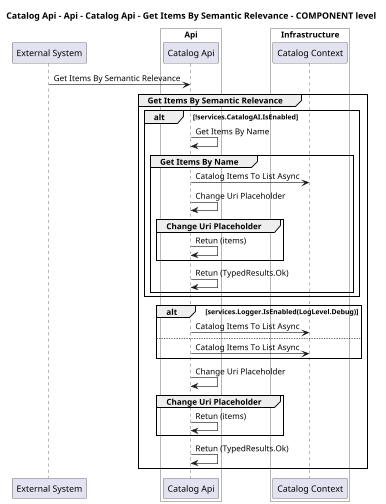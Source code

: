 @startuml
skinparam dpi 60

title Catalog Api - Api - Catalog Api - Get Items By Semantic Relevance - COMPONENT level

participant "External System" as C4InterFlow.SoftwareSystems.ExternalSystem

box "Catalog Api" #White

    
box "Api" #White

    participant "Catalog Api" as dotnet.eShop.Architecture.SoftwareSystems.CatalogApi.Containers.Api.Components.CatalogApi
end box

    
box "Infrastructure" #White

    participant "Catalog Context" as dotnet.eShop.Architecture.SoftwareSystems.CatalogApi.Containers.Infrastructure.Components.CatalogContext
end box

end box


C4InterFlow.SoftwareSystems.ExternalSystem -> dotnet.eShop.Architecture.SoftwareSystems.CatalogApi.Containers.Api.Components.CatalogApi : Get Items By Semantic Relevance
group Get Items By Semantic Relevance
alt !services.CatalogAI.IsEnabled
dotnet.eShop.Architecture.SoftwareSystems.CatalogApi.Containers.Api.Components.CatalogApi -> dotnet.eShop.Architecture.SoftwareSystems.CatalogApi.Containers.Api.Components.CatalogApi : Get Items By Name
group Get Items By Name
dotnet.eShop.Architecture.SoftwareSystems.CatalogApi.Containers.Api.Components.CatalogApi -> dotnet.eShop.Architecture.SoftwareSystems.CatalogApi.Containers.Infrastructure.Components.CatalogContext : Catalog Items To List Async
dotnet.eShop.Architecture.SoftwareSystems.CatalogApi.Containers.Api.Components.CatalogApi -> dotnet.eShop.Architecture.SoftwareSystems.CatalogApi.Containers.Api.Components.CatalogApi : Change Uri Placeholder
group Change Uri Placeholder
dotnet.eShop.Architecture.SoftwareSystems.CatalogApi.Containers.Api.Components.CatalogApi -> dotnet.eShop.Architecture.SoftwareSystems.CatalogApi.Containers.Api.Components.CatalogApi : Retun (items)
end
dotnet.eShop.Architecture.SoftwareSystems.CatalogApi.Containers.Api.Components.CatalogApi -> dotnet.eShop.Architecture.SoftwareSystems.CatalogApi.Containers.Api.Components.CatalogApi : Retun (TypedResults.Ok)
end
end
alt services.Logger.IsEnabled(LogLevel.Debug)
dotnet.eShop.Architecture.SoftwareSystems.CatalogApi.Containers.Api.Components.CatalogApi -> dotnet.eShop.Architecture.SoftwareSystems.CatalogApi.Containers.Infrastructure.Components.CatalogContext : Catalog Items To List Async
else 
dotnet.eShop.Architecture.SoftwareSystems.CatalogApi.Containers.Api.Components.CatalogApi -> dotnet.eShop.Architecture.SoftwareSystems.CatalogApi.Containers.Infrastructure.Components.CatalogContext : Catalog Items To List Async
end
dotnet.eShop.Architecture.SoftwareSystems.CatalogApi.Containers.Api.Components.CatalogApi -> dotnet.eShop.Architecture.SoftwareSystems.CatalogApi.Containers.Api.Components.CatalogApi : Change Uri Placeholder
group Change Uri Placeholder
dotnet.eShop.Architecture.SoftwareSystems.CatalogApi.Containers.Api.Components.CatalogApi -> dotnet.eShop.Architecture.SoftwareSystems.CatalogApi.Containers.Api.Components.CatalogApi : Retun (items)
end
dotnet.eShop.Architecture.SoftwareSystems.CatalogApi.Containers.Api.Components.CatalogApi -> dotnet.eShop.Architecture.SoftwareSystems.CatalogApi.Containers.Api.Components.CatalogApi : Retun (TypedResults.Ok)
end


@enduml
